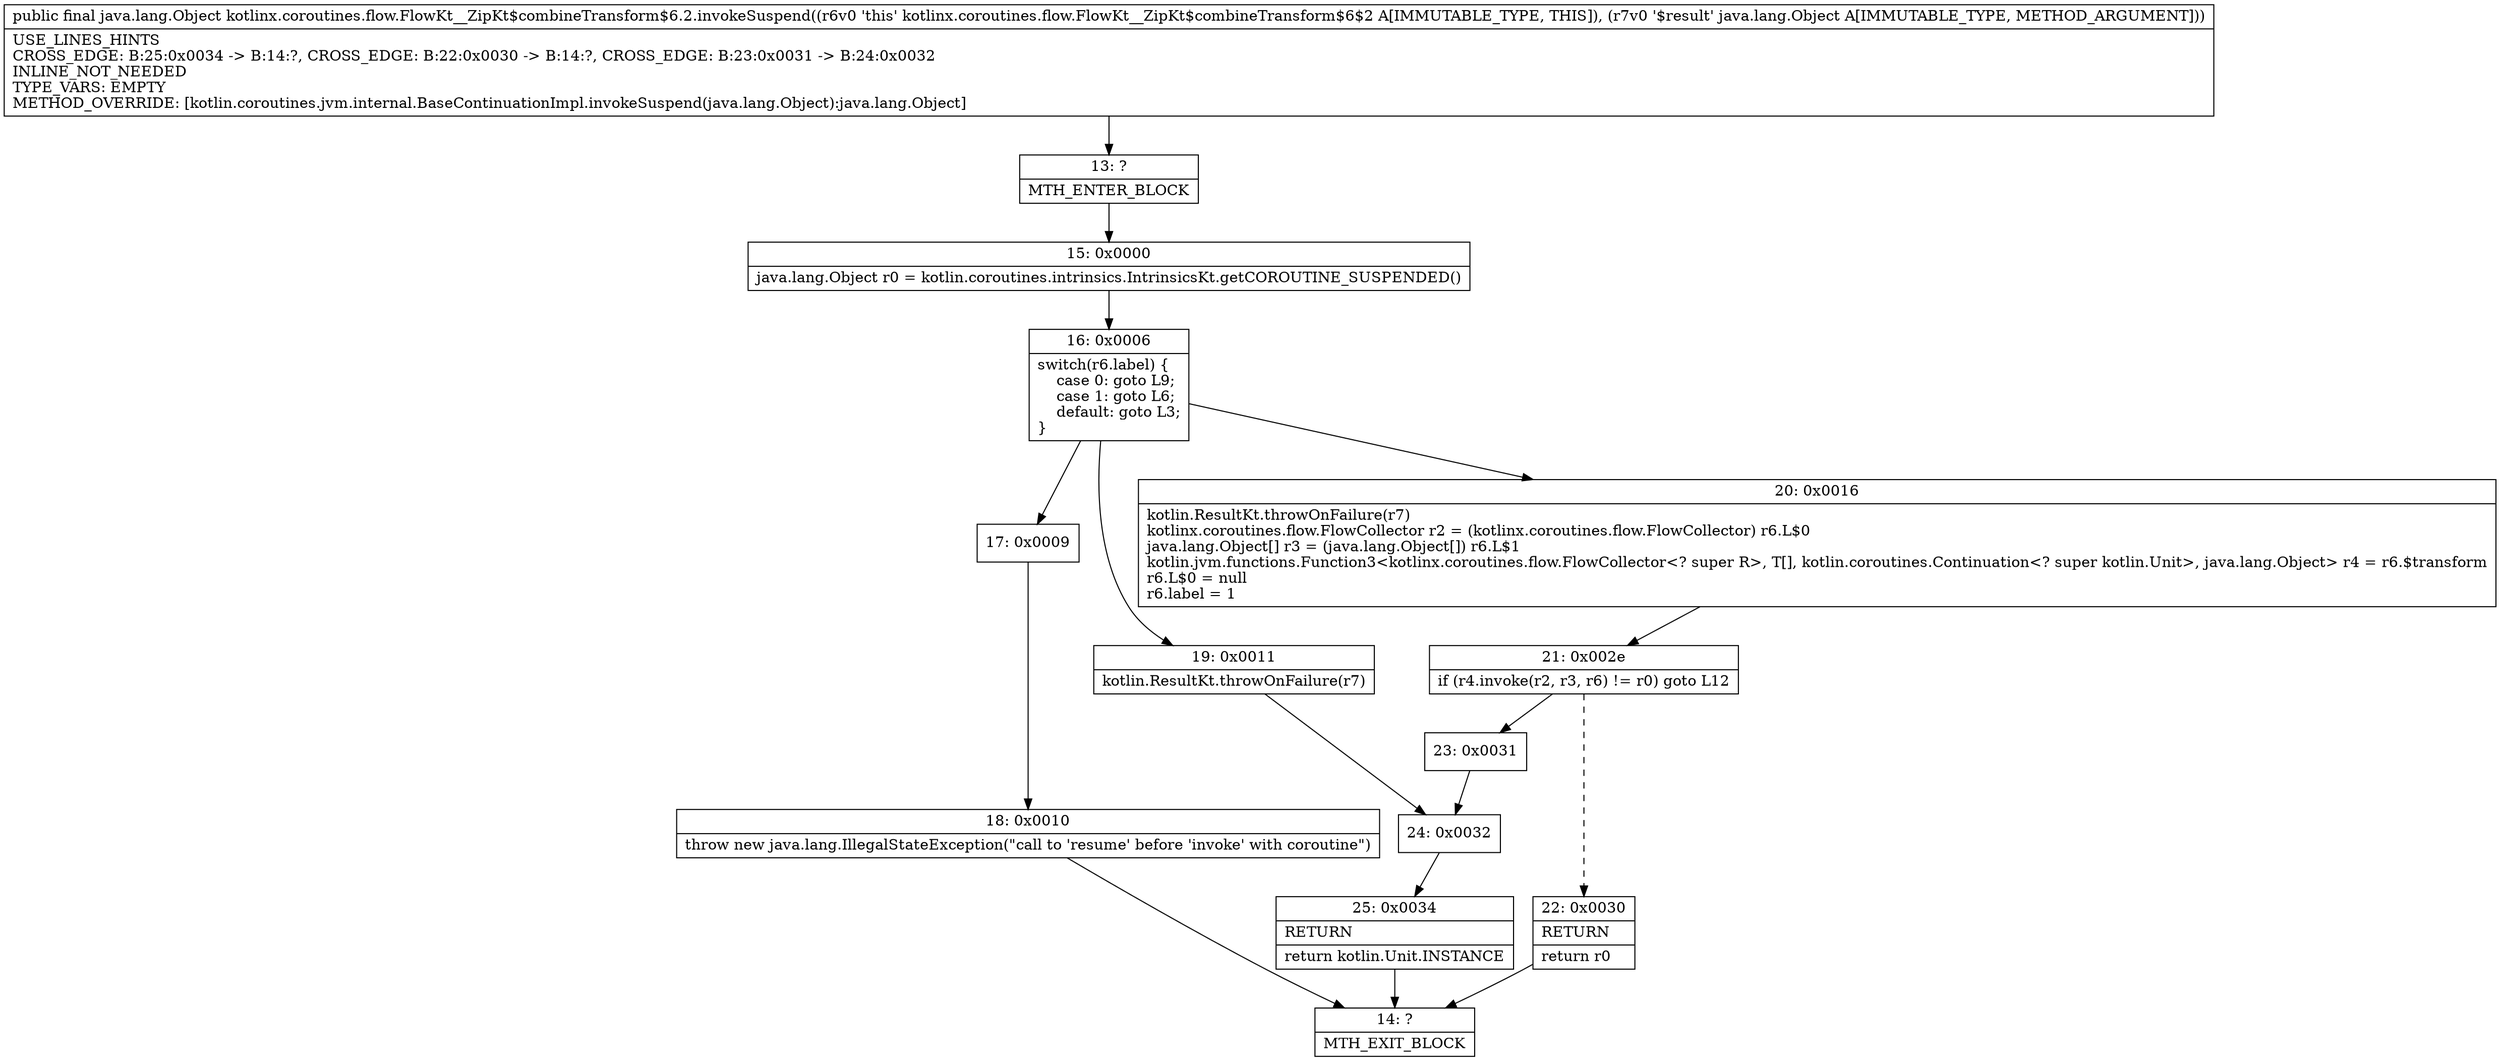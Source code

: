 digraph "CFG forkotlinx.coroutines.flow.FlowKt__ZipKt$combineTransform$6.2.invokeSuspend(Ljava\/lang\/Object;)Ljava\/lang\/Object;" {
Node_13 [shape=record,label="{13\:\ ?|MTH_ENTER_BLOCK\l}"];
Node_15 [shape=record,label="{15\:\ 0x0000|java.lang.Object r0 = kotlin.coroutines.intrinsics.IntrinsicsKt.getCOROUTINE_SUSPENDED()\l}"];
Node_16 [shape=record,label="{16\:\ 0x0006|switch(r6.label) \{\l    case 0: goto L9;\l    case 1: goto L6;\l    default: goto L3;\l\}\l}"];
Node_17 [shape=record,label="{17\:\ 0x0009}"];
Node_18 [shape=record,label="{18\:\ 0x0010|throw new java.lang.IllegalStateException(\"call to 'resume' before 'invoke' with coroutine\")\l}"];
Node_14 [shape=record,label="{14\:\ ?|MTH_EXIT_BLOCK\l}"];
Node_19 [shape=record,label="{19\:\ 0x0011|kotlin.ResultKt.throwOnFailure(r7)\l}"];
Node_24 [shape=record,label="{24\:\ 0x0032}"];
Node_25 [shape=record,label="{25\:\ 0x0034|RETURN\l|return kotlin.Unit.INSTANCE\l}"];
Node_20 [shape=record,label="{20\:\ 0x0016|kotlin.ResultKt.throwOnFailure(r7)\lkotlinx.coroutines.flow.FlowCollector r2 = (kotlinx.coroutines.flow.FlowCollector) r6.L$0\ljava.lang.Object[] r3 = (java.lang.Object[]) r6.L$1\lkotlin.jvm.functions.Function3\<kotlinx.coroutines.flow.FlowCollector\<? super R\>, T[], kotlin.coroutines.Continuation\<? super kotlin.Unit\>, java.lang.Object\> r4 = r6.$transform\lr6.L$0 = null\lr6.label = 1\l}"];
Node_21 [shape=record,label="{21\:\ 0x002e|if (r4.invoke(r2, r3, r6) != r0) goto L12\l}"];
Node_22 [shape=record,label="{22\:\ 0x0030|RETURN\l|return r0\l}"];
Node_23 [shape=record,label="{23\:\ 0x0031}"];
MethodNode[shape=record,label="{public final java.lang.Object kotlinx.coroutines.flow.FlowKt__ZipKt$combineTransform$6.2.invokeSuspend((r6v0 'this' kotlinx.coroutines.flow.FlowKt__ZipKt$combineTransform$6$2 A[IMMUTABLE_TYPE, THIS]), (r7v0 '$result' java.lang.Object A[IMMUTABLE_TYPE, METHOD_ARGUMENT]))  | USE_LINES_HINTS\lCROSS_EDGE: B:25:0x0034 \-\> B:14:?, CROSS_EDGE: B:22:0x0030 \-\> B:14:?, CROSS_EDGE: B:23:0x0031 \-\> B:24:0x0032\lINLINE_NOT_NEEDED\lTYPE_VARS: EMPTY\lMETHOD_OVERRIDE: [kotlin.coroutines.jvm.internal.BaseContinuationImpl.invokeSuspend(java.lang.Object):java.lang.Object]\l}"];
MethodNode -> Node_13;Node_13 -> Node_15;
Node_15 -> Node_16;
Node_16 -> Node_17;
Node_16 -> Node_19;
Node_16 -> Node_20;
Node_17 -> Node_18;
Node_18 -> Node_14;
Node_19 -> Node_24;
Node_24 -> Node_25;
Node_25 -> Node_14;
Node_20 -> Node_21;
Node_21 -> Node_22[style=dashed];
Node_21 -> Node_23;
Node_22 -> Node_14;
Node_23 -> Node_24;
}

